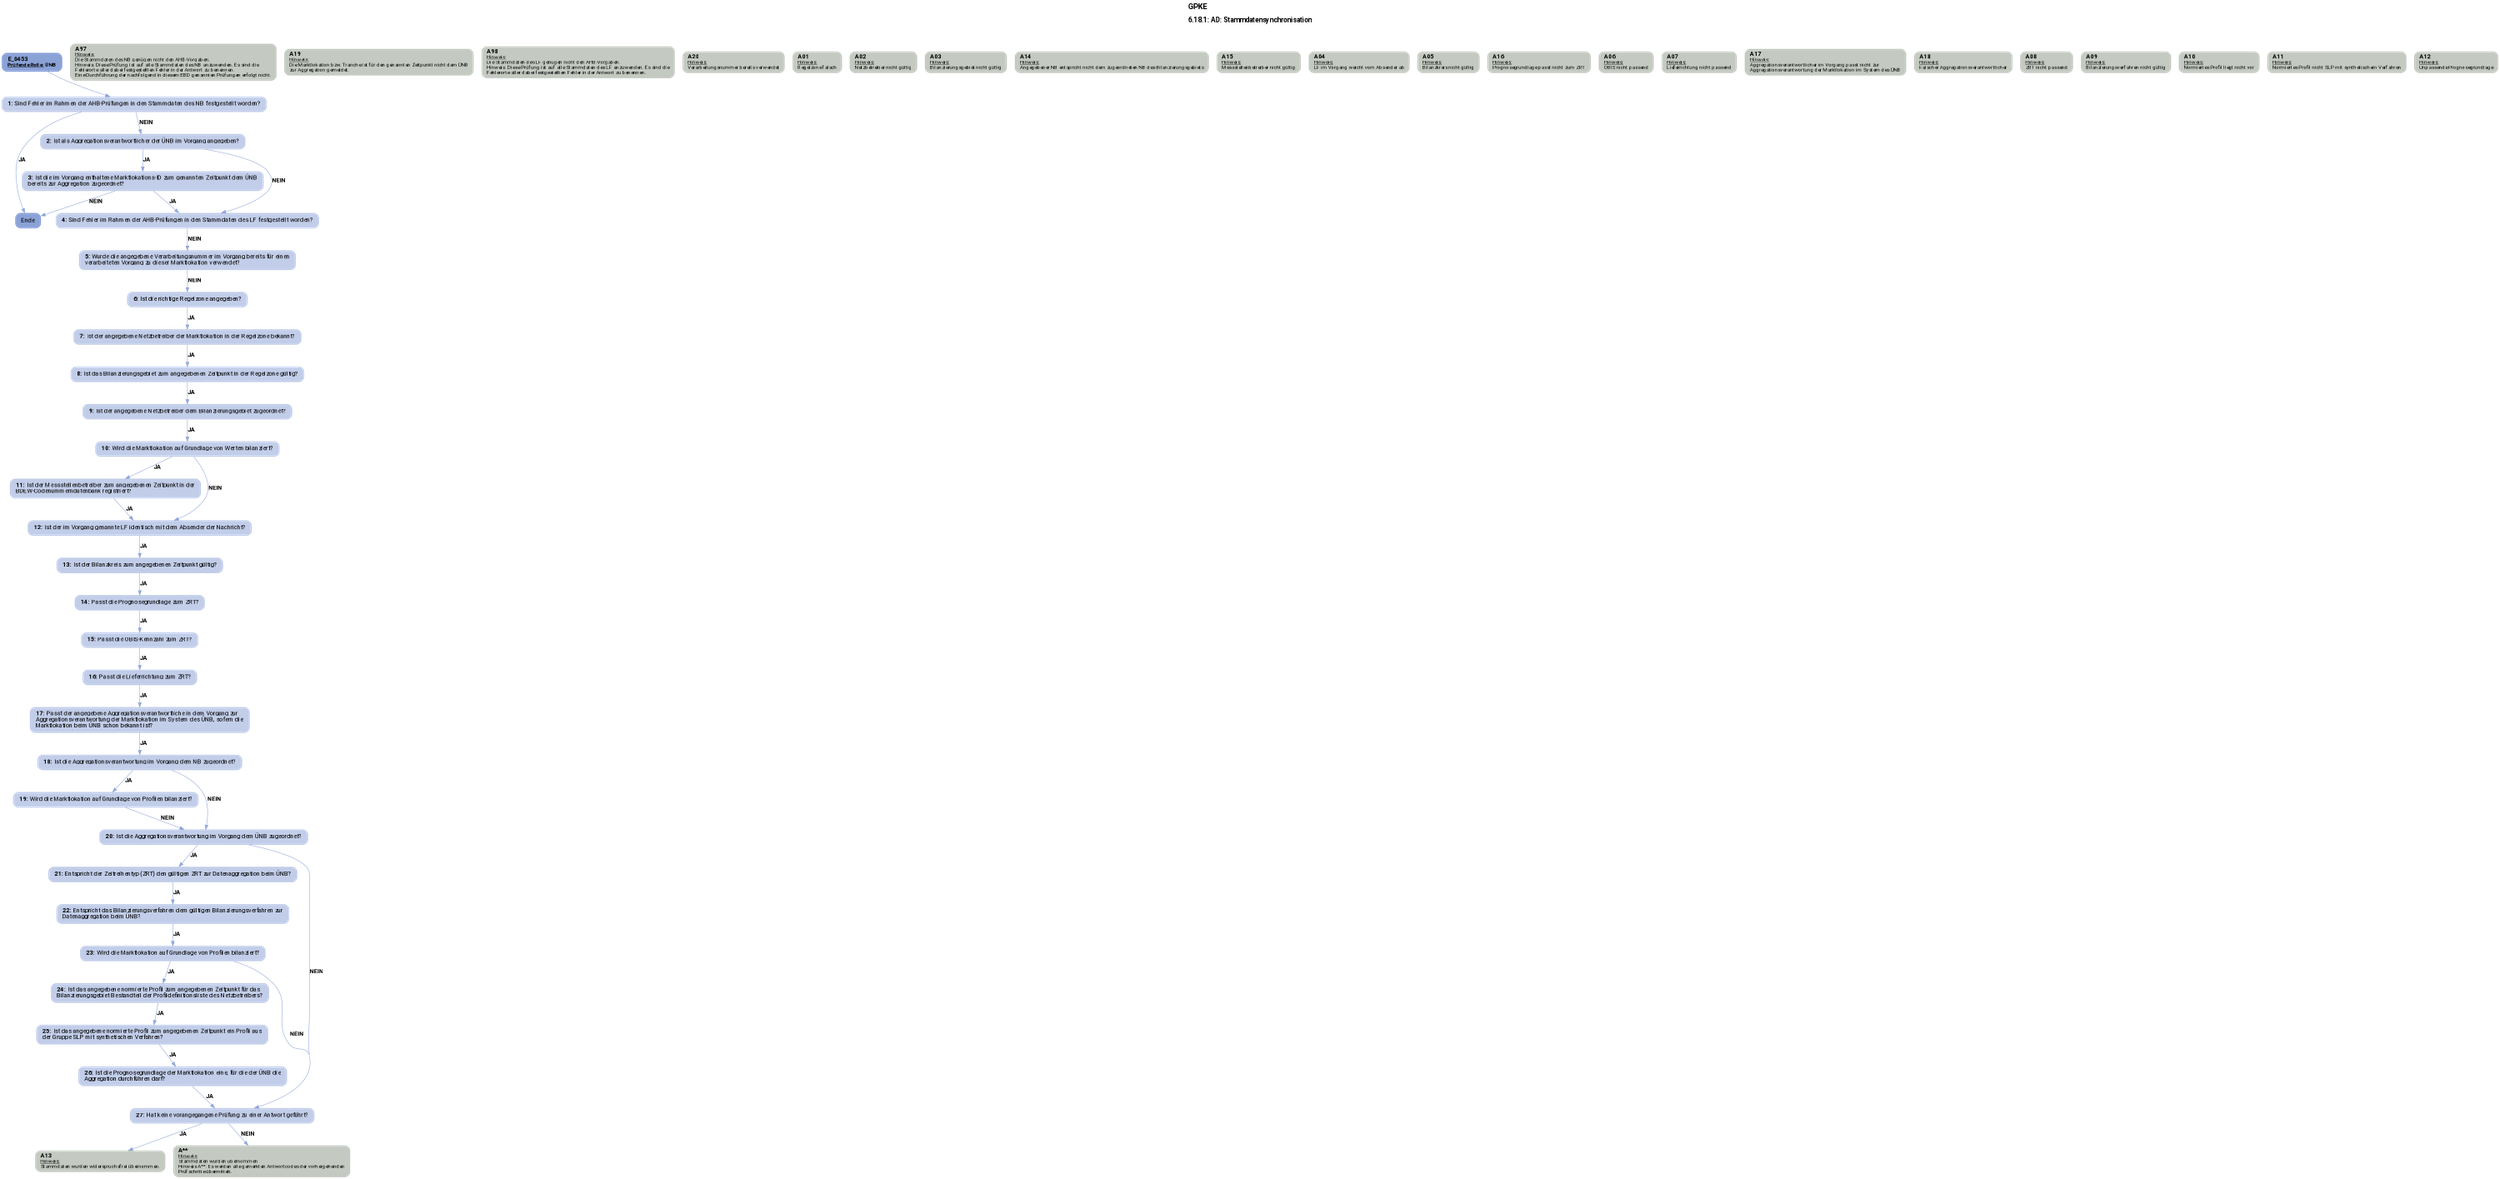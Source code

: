 digraph D {
    labelloc="t";
    label=<<B><FONT POINT-SIZE="18">GPKE</FONT></B><BR align="left"/><BR/><B><FONT POINT-SIZE="16">6.18.1: AD: Stammdatensynchronisation</FONT></B><BR align="left"/><BR/><BR/><BR/>>;
    ratio="compress";
    concentrate=true;
    pack=true;
    rankdir=TB;
    packmode="array";
    size="20,20";
    "Start" [margin="0.2,0.12", shape=box, style="filled,rounded", penwidth=0.0, fillcolor="#8ba2d7", label=<<B>E_0453</B><BR align="left"/><FONT point-size="12"><B><U>Prüfende Rolle:</U> ÜNB</B></FONT><BR align="center"/>>, fontname="Roboto, sans-serif"];
    "1" [margin="0.2,0.12", shape=box, style="filled,rounded", penwidth=0.0, fillcolor="#c2cee9", label=<<B>1: </B>Sind Fehler im Rahmen der AHB-Prüfungen in den Stammdaten des NB festgestellt worden?<BR align="left"/>>, fontname="Roboto, sans-serif"];
    "A97" [margin="0.17,0.08", shape=box, style="filled,rounded", penwidth=0.0, fillcolor="#c4cac1", label=<<B>A97</B><BR align="left"/><FONT point-size="12"><U>Hinweis:</U><BR align="left"/>Die Stammdaten des NB genügen nicht den AHB-Vorgaben.<BR align="left"/>Hinweis: Diese Prüfung ist auf alle Stammdaten des NB anzuwenden. Es sind die<BR align="left"/>Fehlerorte aller dabei festgestellten Fehler in der Antwort zu benennen.<BR align="left"/>Eine Durchführung der nachfolgend in diesem EBD genannten Prüfungen erfolgt nicht.<BR align="left"/></FONT>>, fontname="Roboto, sans-serif"];
    "Ende" [margin="0.2,0.12", shape=box, style="filled,rounded", penwidth=0.0, fillcolor="#8ba2d7", label="Ende", fontname="Roboto, sans-serif"];
    "2" [margin="0.2,0.12", shape=box, style="filled,rounded", penwidth=0.0, fillcolor="#c2cee9", label=<<B>2: </B>Ist als Aggregationsverantwortlicher der ÜNB im Vorgang angegeben?<BR align="left"/>>, fontname="Roboto, sans-serif"];
    "3" [margin="0.2,0.12", shape=box, style="filled,rounded", penwidth=0.0, fillcolor="#c2cee9", label=<<B>3: </B>Ist die im Vorgang enthaltene Marktlokations-ID zum genannten Zeitpunkt dem ÜNB<BR align="left"/>bereits zur Aggregation zugeordnet?<BR align="left"/>>, fontname="Roboto, sans-serif"];
    "A19" [margin="0.17,0.08", shape=box, style="filled,rounded", penwidth=0.0, fillcolor="#c4cac1", label=<<B>A19</B><BR align="left"/><FONT point-size="12"><U>Hinweis:</U><BR align="left"/>Die Marktlokation bzw. Tranche ist für den genannten Zeitpunkt nicht dem ÜNB<BR align="left"/>zur Aggregation gemeldet.<BR align="left"/></FONT>>, fontname="Roboto, sans-serif"];
    "4" [margin="0.2,0.12", shape=box, style="filled,rounded", penwidth=0.0, fillcolor="#c2cee9", label=<<B>4: </B>Sind Fehler im Rahmen der AHB-Prüfungen in den Stammdaten des LF festgestellt worden?<BR align="left"/>>, fontname="Roboto, sans-serif"];
    "A98" [margin="0.17,0.08", shape=box, style="filled,rounded", penwidth=0.0, fillcolor="#c4cac1", label=<<B>A98</B><BR align="left"/><FONT point-size="12"><U>Hinweis:</U><BR align="left"/>Die Stammdaten des LF genügen nicht den AHB-Vorgaben.<BR align="left"/>Hinweis: Diese Prüfung ist auf alle Stammdaten des LF anzuwenden. Es sind die<BR align="left"/>Fehlerorte aller dabei festgestellten Fehler in der Antwort zu benennen.<BR align="left"/></FONT>>, fontname="Roboto, sans-serif"];
    "5" [margin="0.2,0.12", shape=box, style="filled,rounded", penwidth=0.0, fillcolor="#c2cee9", label=<<B>5: </B>Wurde die angegebene Verarbeitungsnummer im Vorgang bereits für einen<BR align="left"/>verarbeiteten Vorgang zu dieser Marktlokation verwendet?<BR align="left"/>>, fontname="Roboto, sans-serif"];
    "A20" [margin="0.17,0.08", shape=box, style="filled,rounded", penwidth=0.0, fillcolor="#c4cac1", label=<<B>A20</B><BR align="left"/><FONT point-size="12"><U>Hinweis:</U><BR align="left"/>Verarbeitungsnummer bereits verwendet<BR align="left"/></FONT>>, fontname="Roboto, sans-serif"];
    "6" [margin="0.2,0.12", shape=box, style="filled,rounded", penwidth=0.0, fillcolor="#c2cee9", label=<<B>6: </B>Ist die richtige Regelzone angegeben?<BR align="left"/>>, fontname="Roboto, sans-serif"];
    "A01" [margin="0.17,0.08", shape=box, style="filled,rounded", penwidth=0.0, fillcolor="#c4cac1", label=<<B>A01</B><BR align="left"/><FONT point-size="12"><U>Hinweis:</U><BR align="left"/>Regelzone falsch<BR align="left"/></FONT>>, fontname="Roboto, sans-serif"];
    "7" [margin="0.2,0.12", shape=box, style="filled,rounded", penwidth=0.0, fillcolor="#c2cee9", label=<<B>7: </B>Ist der angegebene Netzbetreiber der Marktlokation in der Regelzone bekannt?<BR align="left"/>>, fontname="Roboto, sans-serif"];
    "A02" [margin="0.17,0.08", shape=box, style="filled,rounded", penwidth=0.0, fillcolor="#c4cac1", label=<<B>A02</B><BR align="left"/><FONT point-size="12"><U>Hinweis:</U><BR align="left"/>Netzbetreiber nicht gültig<BR align="left"/></FONT>>, fontname="Roboto, sans-serif"];
    "8" [margin="0.2,0.12", shape=box, style="filled,rounded", penwidth=0.0, fillcolor="#c2cee9", label=<<B>8: </B>Ist das Bilanzierungsgebiet zum angegebenen Zeitpunkt in der Regelzone gültig?<BR align="left"/>>, fontname="Roboto, sans-serif"];
    "A03" [margin="0.17,0.08", shape=box, style="filled,rounded", penwidth=0.0, fillcolor="#c4cac1", label=<<B>A03</B><BR align="left"/><FONT point-size="12"><U>Hinweis:</U><BR align="left"/>Bilanzierungsgebiet nicht gültig<BR align="left"/></FONT>>, fontname="Roboto, sans-serif"];
    "9" [margin="0.2,0.12", shape=box, style="filled,rounded", penwidth=0.0, fillcolor="#c2cee9", label=<<B>9: </B>Ist der angegebene Netzbetreiber dem Bilanzierungsgebiet zugeordnet?<BR align="left"/>>, fontname="Roboto, sans-serif"];
    "A14" [margin="0.17,0.08", shape=box, style="filled,rounded", penwidth=0.0, fillcolor="#c4cac1", label=<<B>A14</B><BR align="left"/><FONT point-size="12"><U>Hinweis:</U><BR align="left"/>Angegebener NB entspricht nicht dem zugeordneten NB des Bilanzierungsgebiets<BR align="left"/></FONT>>, fontname="Roboto, sans-serif"];
    "10" [margin="0.2,0.12", shape=box, style="filled,rounded", penwidth=0.0, fillcolor="#c2cee9", label=<<B>10: </B>Wird die Marktlokation auf Grundlage von Werten bilanziert?<BR align="left"/>>, fontname="Roboto, sans-serif"];
    "11" [margin="0.2,0.12", shape=box, style="filled,rounded", penwidth=0.0, fillcolor="#c2cee9", label=<<B>11: </B>Ist der Messstellenbetreiber zum angegebenen Zeitpunkt in der<BR align="left"/>BDEW-Codenummerndatenbank registriert?<BR align="left"/>>, fontname="Roboto, sans-serif"];
    "A15" [margin="0.17,0.08", shape=box, style="filled,rounded", penwidth=0.0, fillcolor="#c4cac1", label=<<B>A15</B><BR align="left"/><FONT point-size="12"><U>Hinweis:</U><BR align="left"/>Messstellenbetreiber nicht gültig<BR align="left"/></FONT>>, fontname="Roboto, sans-serif"];
    "12" [margin="0.2,0.12", shape=box, style="filled,rounded", penwidth=0.0, fillcolor="#c2cee9", label=<<B>12: </B>Ist der im Vorgang genannte LF identisch mit dem Absender der Nachricht?<BR align="left"/>>, fontname="Roboto, sans-serif"];
    "A04" [margin="0.17,0.08", shape=box, style="filled,rounded", penwidth=0.0, fillcolor="#c4cac1", label=<<B>A04</B><BR align="left"/><FONT point-size="12"><U>Hinweis:</U><BR align="left"/>LF im Vorgang weicht vom Absender ab<BR align="left"/></FONT>>, fontname="Roboto, sans-serif"];
    "13" [margin="0.2,0.12", shape=box, style="filled,rounded", penwidth=0.0, fillcolor="#c2cee9", label=<<B>13: </B>Ist der Bilanzkreis zum angegebenen Zeitpunkt gültig?<BR align="left"/>>, fontname="Roboto, sans-serif"];
    "A05" [margin="0.17,0.08", shape=box, style="filled,rounded", penwidth=0.0, fillcolor="#c4cac1", label=<<B>A05</B><BR align="left"/><FONT point-size="12"><U>Hinweis:</U><BR align="left"/>Bilanzkreis nicht gültig<BR align="left"/></FONT>>, fontname="Roboto, sans-serif"];
    "14" [margin="0.2,0.12", shape=box, style="filled,rounded", penwidth=0.0, fillcolor="#c2cee9", label=<<B>14: </B>Passt die Prognosegrundlage zum ZRT?<BR align="left"/>>, fontname="Roboto, sans-serif"];
    "A16" [margin="0.17,0.08", shape=box, style="filled,rounded", penwidth=0.0, fillcolor="#c4cac1", label=<<B>A16</B><BR align="left"/><FONT point-size="12"><U>Hinweis:</U><BR align="left"/>Prognosegrundlage passt nicht zum ZRT<BR align="left"/></FONT>>, fontname="Roboto, sans-serif"];
    "15" [margin="0.2,0.12", shape=box, style="filled,rounded", penwidth=0.0, fillcolor="#c2cee9", label=<<B>15: </B>Passt die OBIS-Kennzahl zum ZRT?<BR align="left"/>>, fontname="Roboto, sans-serif"];
    "A06" [margin="0.17,0.08", shape=box, style="filled,rounded", penwidth=0.0, fillcolor="#c4cac1", label=<<B>A06</B><BR align="left"/><FONT point-size="12"><U>Hinweis:</U><BR align="left"/>OBIS nicht passend<BR align="left"/></FONT>>, fontname="Roboto, sans-serif"];
    "16" [margin="0.2,0.12", shape=box, style="filled,rounded", penwidth=0.0, fillcolor="#c2cee9", label=<<B>16: </B>Passt die Lieferrichtung zum ZRT?<BR align="left"/>>, fontname="Roboto, sans-serif"];
    "A07" [margin="0.17,0.08", shape=box, style="filled,rounded", penwidth=0.0, fillcolor="#c4cac1", label=<<B>A07</B><BR align="left"/><FONT point-size="12"><U>Hinweis:</U><BR align="left"/>Lieferrichtung nicht passend<BR align="left"/></FONT>>, fontname="Roboto, sans-serif"];
    "17" [margin="0.2,0.12", shape=box, style="filled,rounded", penwidth=0.0, fillcolor="#c2cee9", label=<<B>17: </B>Passt der angegebene Aggregationsverantwortliche in dem Vorgang zur<BR align="left"/>Aggregationsverantwortung der Marktlokation im System des ÜNB, sofern die<BR align="left"/>Marktlokation beim ÜNB schon bekannt ist?<BR align="left"/>>, fontname="Roboto, sans-serif"];
    "A17" [margin="0.17,0.08", shape=box, style="filled,rounded", penwidth=0.0, fillcolor="#c4cac1", label=<<B>A17</B><BR align="left"/><FONT point-size="12"><U>Hinweis:</U><BR align="left"/>Aggregationsverantwortlicher im Vorgang passt nicht zur<BR align="left"/>Aggregationsverantwortung der Marktlokation im System des ÜNB<BR align="left"/></FONT>>, fontname="Roboto, sans-serif"];
    "18" [margin="0.2,0.12", shape=box, style="filled,rounded", penwidth=0.0, fillcolor="#c2cee9", label=<<B>18: </B>Ist die Aggregationsverantwortung im Vorgang dem NB zugeordnet?<BR align="left"/>>, fontname="Roboto, sans-serif"];
    "19" [margin="0.2,0.12", shape=box, style="filled,rounded", penwidth=0.0, fillcolor="#c2cee9", label=<<B>19: </B>Wird die Marktlokation auf Grundlage von Profilen bilanziert?<BR align="left"/>>, fontname="Roboto, sans-serif"];
    "A18" [margin="0.17,0.08", shape=box, style="filled,rounded", penwidth=0.0, fillcolor="#c4cac1", label=<<B>A18</B><BR align="left"/><FONT point-size="12"><U>Hinweis:</U><BR align="left"/>Falscher Aggregationsverantwortlicher<BR align="left"/></FONT>>, fontname="Roboto, sans-serif"];
    "20" [margin="0.2,0.12", shape=box, style="filled,rounded", penwidth=0.0, fillcolor="#c2cee9", label=<<B>20: </B>Ist die Aggregationsverantwortung im Vorgang dem ÜNB zugeordnet?<BR align="left"/>>, fontname="Roboto, sans-serif"];
    "21" [margin="0.2,0.12", shape=box, style="filled,rounded", penwidth=0.0, fillcolor="#c2cee9", label=<<B>21: </B>Entspricht der Zeitreihentyp (ZRT) den gültigen ZRT zur Datenaggregation beim ÜNB?<BR align="left"/>>, fontname="Roboto, sans-serif"];
    "A08" [margin="0.17,0.08", shape=box, style="filled,rounded", penwidth=0.0, fillcolor="#c4cac1", label=<<B>A08</B><BR align="left"/><FONT point-size="12"><U>Hinweis:</U><BR align="left"/>ZRT nicht passend<BR align="left"/></FONT>>, fontname="Roboto, sans-serif"];
    "22" [margin="0.2,0.12", shape=box, style="filled,rounded", penwidth=0.0, fillcolor="#c2cee9", label=<<B>22: </B>Entspricht das Bilanzierungsverfahren dem gültigen Bilanzierungsverfahren zur<BR align="left"/>Datenaggregation beim ÜNB?<BR align="left"/>>, fontname="Roboto, sans-serif"];
    "A09" [margin="0.17,0.08", shape=box, style="filled,rounded", penwidth=0.0, fillcolor="#c4cac1", label=<<B>A09</B><BR align="left"/><FONT point-size="12"><U>Hinweis:</U><BR align="left"/>Bilanzierungsverfahren nicht gültig<BR align="left"/></FONT>>, fontname="Roboto, sans-serif"];
    "23" [margin="0.2,0.12", shape=box, style="filled,rounded", penwidth=0.0, fillcolor="#c2cee9", label=<<B>23: </B>Wird die Marktlokation auf Grundlage von Profilen bilanziert?<BR align="left"/>>, fontname="Roboto, sans-serif"];
    "24" [margin="0.2,0.12", shape=box, style="filled,rounded", penwidth=0.0, fillcolor="#c2cee9", label=<<B>24: </B>Ist das angegebene normierte Profil zum angegebenen Zeitpunkt für das<BR align="left"/>Bilanzierungsgebiet Bestandteil der Profildefinitionsliste des Netzbetreibers?<BR align="left"/>>, fontname="Roboto, sans-serif"];
    "A10" [margin="0.17,0.08", shape=box, style="filled,rounded", penwidth=0.0, fillcolor="#c4cac1", label=<<B>A10</B><BR align="left"/><FONT point-size="12"><U>Hinweis:</U><BR align="left"/>Normiertes Profil liegt nicht vor<BR align="left"/></FONT>>, fontname="Roboto, sans-serif"];
    "25" [margin="0.2,0.12", shape=box, style="filled,rounded", penwidth=0.0, fillcolor="#c2cee9", label=<<B>25: </B>Ist das angegebene normierte Profil zum angegebenen Zeitpunkt ein Profil aus<BR align="left"/>der Gruppe SLP mit synthetischen Verfahren?<BR align="left"/>>, fontname="Roboto, sans-serif"];
    "A11" [margin="0.17,0.08", shape=box, style="filled,rounded", penwidth=0.0, fillcolor="#c4cac1", label=<<B>A11</B><BR align="left"/><FONT point-size="12"><U>Hinweis:</U><BR align="left"/>Normiertes Profil nicht SLP mit synthetischem Verfahren<BR align="left"/></FONT>>, fontname="Roboto, sans-serif"];
    "26" [margin="0.2,0.12", shape=box, style="filled,rounded", penwidth=0.0, fillcolor="#c2cee9", label=<<B>26: </B>Ist die Prognosegrundlage der Marktlokation eine, für die der ÜNB die<BR align="left"/>Aggregation durchführen darf?<BR align="left"/>>, fontname="Roboto, sans-serif"];
    "A12" [margin="0.17,0.08", shape=box, style="filled,rounded", penwidth=0.0, fillcolor="#c4cac1", label=<<B>A12</B><BR align="left"/><FONT point-size="12"><U>Hinweis:</U><BR align="left"/>Unpassende Prognosegrundlage<BR align="left"/></FONT>>, fontname="Roboto, sans-serif"];
    "27" [margin="0.2,0.12", shape=box, style="filled,rounded", penwidth=0.0, fillcolor="#c2cee9", label=<<B>27: </B>Hat keine vorangegangene Prüfung zu einer Antwort geführt?<BR align="left"/>>, fontname="Roboto, sans-serif"];
    "A13" [margin="0.17,0.08", shape=box, style="filled,rounded", penwidth=0.0, fillcolor="#c4cac1", label=<<B>A13</B><BR align="left"/><FONT point-size="12"><U>Hinweis:</U><BR align="left"/>Stammdaten wurden widerspruchsfrei übernommen.<BR align="left"/></FONT>>, fontname="Roboto, sans-serif"];
    "A**" [margin="0.17,0.08", shape=box, style="filled,rounded", penwidth=0.0, fillcolor="#c4cac1", label=<<B>A**</B><BR align="left"/><FONT point-size="12"><U>Hinweis:</U><BR align="left"/>Stammdaten wurden übernommen<BR align="left"/>Hinweis A**: Es werden alle gemerkten Antwortcodes der vorhergehenden<BR align="left"/>Prüfschritte übermittelt.<BR align="left"/></FONT>>, fontname="Roboto, sans-serif"];

    "Start" -> "1" [color="#88a0d6"];
    "1" -> "Ende" [label=<<B>JA</B>>, color="#88a0d6", fontname="Roboto, sans-serif"];
    "1" -> "2" [label=<<B>NEIN</B>>, color="#88a0d6", fontname="Roboto, sans-serif"];
    "2" -> "3" [label=<<B>JA</B>>, color="#88a0d6", fontname="Roboto, sans-serif"];
    "2" -> "4" [label=<<B>NEIN</B>>, color="#88a0d6", fontname="Roboto, sans-serif"];
    "3" -> "Ende" [label=<<B>NEIN</B>>, color="#88a0d6", fontname="Roboto, sans-serif"];
    "3" -> "4" [label=<<B>JA</B>>, color="#88a0d6", fontname="Roboto, sans-serif"];
    "4" -> "5" [label=<<B>NEIN</B>>, color="#88a0d6", fontname="Roboto, sans-serif"];
    "5" -> "6" [label=<<B>NEIN</B>>, color="#88a0d6", fontname="Roboto, sans-serif"];
    "6" -> "7" [label=<<B>JA</B>>, color="#88a0d6", fontname="Roboto, sans-serif"];
    "7" -> "8" [label=<<B>JA</B>>, color="#88a0d6", fontname="Roboto, sans-serif"];
    "8" -> "9" [label=<<B>JA</B>>, color="#88a0d6", fontname="Roboto, sans-serif"];
    "9" -> "10" [label=<<B>JA</B>>, color="#88a0d6", fontname="Roboto, sans-serif"];
    "10" -> "11" [label=<<B>JA</B>>, color="#88a0d6", fontname="Roboto, sans-serif"];
    "10" -> "12" [label=<<B>NEIN</B>>, color="#88a0d6", fontname="Roboto, sans-serif"];
    "11" -> "12" [label=<<B>JA</B>>, color="#88a0d6", fontname="Roboto, sans-serif"];
    "12" -> "13" [label=<<B>JA</B>>, color="#88a0d6", fontname="Roboto, sans-serif"];
    "13" -> "14" [label=<<B>JA</B>>, color="#88a0d6", fontname="Roboto, sans-serif"];
    "14" -> "15" [label=<<B>JA</B>>, color="#88a0d6", fontname="Roboto, sans-serif"];
    "15" -> "16" [label=<<B>JA</B>>, color="#88a0d6", fontname="Roboto, sans-serif"];
    "16" -> "17" [label=<<B>JA</B>>, color="#88a0d6", fontname="Roboto, sans-serif"];
    "17" -> "18" [label=<<B>JA</B>>, color="#88a0d6", fontname="Roboto, sans-serif"];
    "18" -> "19" [label=<<B>JA</B>>, color="#88a0d6", fontname="Roboto, sans-serif"];
    "18" -> "20" [label=<<B>NEIN</B>>, color="#88a0d6", fontname="Roboto, sans-serif"];
    "19" -> "20" [label=<<B>NEIN</B>>, color="#88a0d6", fontname="Roboto, sans-serif"];
    "20" -> "21" [label=<<B>JA</B>>, color="#88a0d6", fontname="Roboto, sans-serif"];
    "20" -> "27" [label=<<B>NEIN</B>>, color="#88a0d6", fontname="Roboto, sans-serif"];
    "21" -> "22" [label=<<B>JA</B>>, color="#88a0d6", fontname="Roboto, sans-serif"];
    "22" -> "23" [label=<<B>JA</B>>, color="#88a0d6", fontname="Roboto, sans-serif"];
    "23" -> "24" [label=<<B>JA</B>>, color="#88a0d6", fontname="Roboto, sans-serif"];
    "23" -> "27" [label=<<B>NEIN</B>>, color="#88a0d6", fontname="Roboto, sans-serif"];
    "24" -> "25" [label=<<B>JA</B>>, color="#88a0d6", fontname="Roboto, sans-serif"];
    "25" -> "26" [label=<<B>JA</B>>, color="#88a0d6", fontname="Roboto, sans-serif"];
    "26" -> "27" [label=<<B>JA</B>>, color="#88a0d6", fontname="Roboto, sans-serif"];
    "27" -> "A13" [label=<<B>JA</B>>, color="#88a0d6", fontname="Roboto, sans-serif"];
    "27" -> "A**" [label=<<B>NEIN</B>>, color="#88a0d6", fontname="Roboto, sans-serif"];

    bgcolor="transparent";
fontname="Roboto, sans-serif";
}